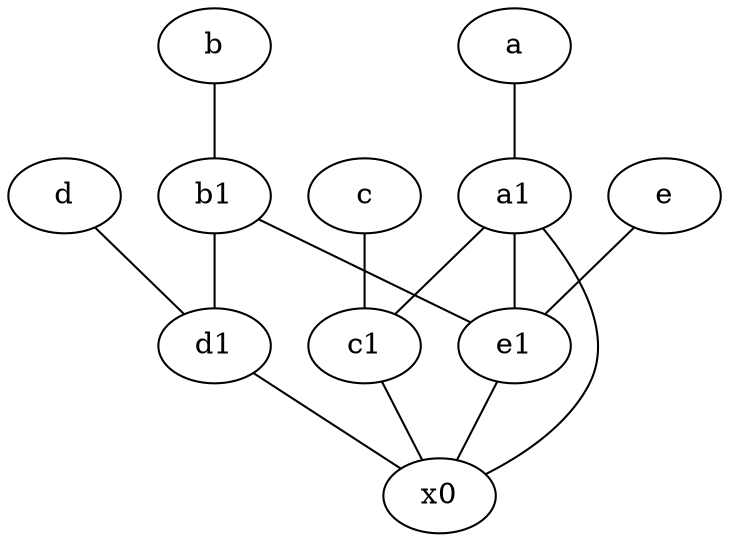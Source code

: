 graph {
	node [labelfontsize=50]
	d [labelfontsize=50 pos="2,5!"]
	d1 [labelfontsize=50 pos="3,5!"]
	c1 [labelfontsize=50 pos="4.5,3!"]
	a [labelfontsize=50 pos="8,2!"]
	b1 [labelfontsize=50 pos="9,4!"]
	e [labelfontsize=50 pos="7,9!"]
	e1 [labelfontsize=50 pos="7,7!"]
	b [labelfontsize=50 pos="10,4!"]
	c [labelfontsize=50 pos="4.5,2!"]
	a1 [labelfontsize=50 pos="8,3!"]
	x0 [labelfontsize=50]
	a1 -- c1
	d1 -- x0
	a -- a1
	a1 -- x0
	c -- c1
	d -- d1
	b1 -- e1
	c1 -- x0
	a1 -- e1
	b1 -- d1
	e1 -- x0
	e -- e1
	b -- b1
}
